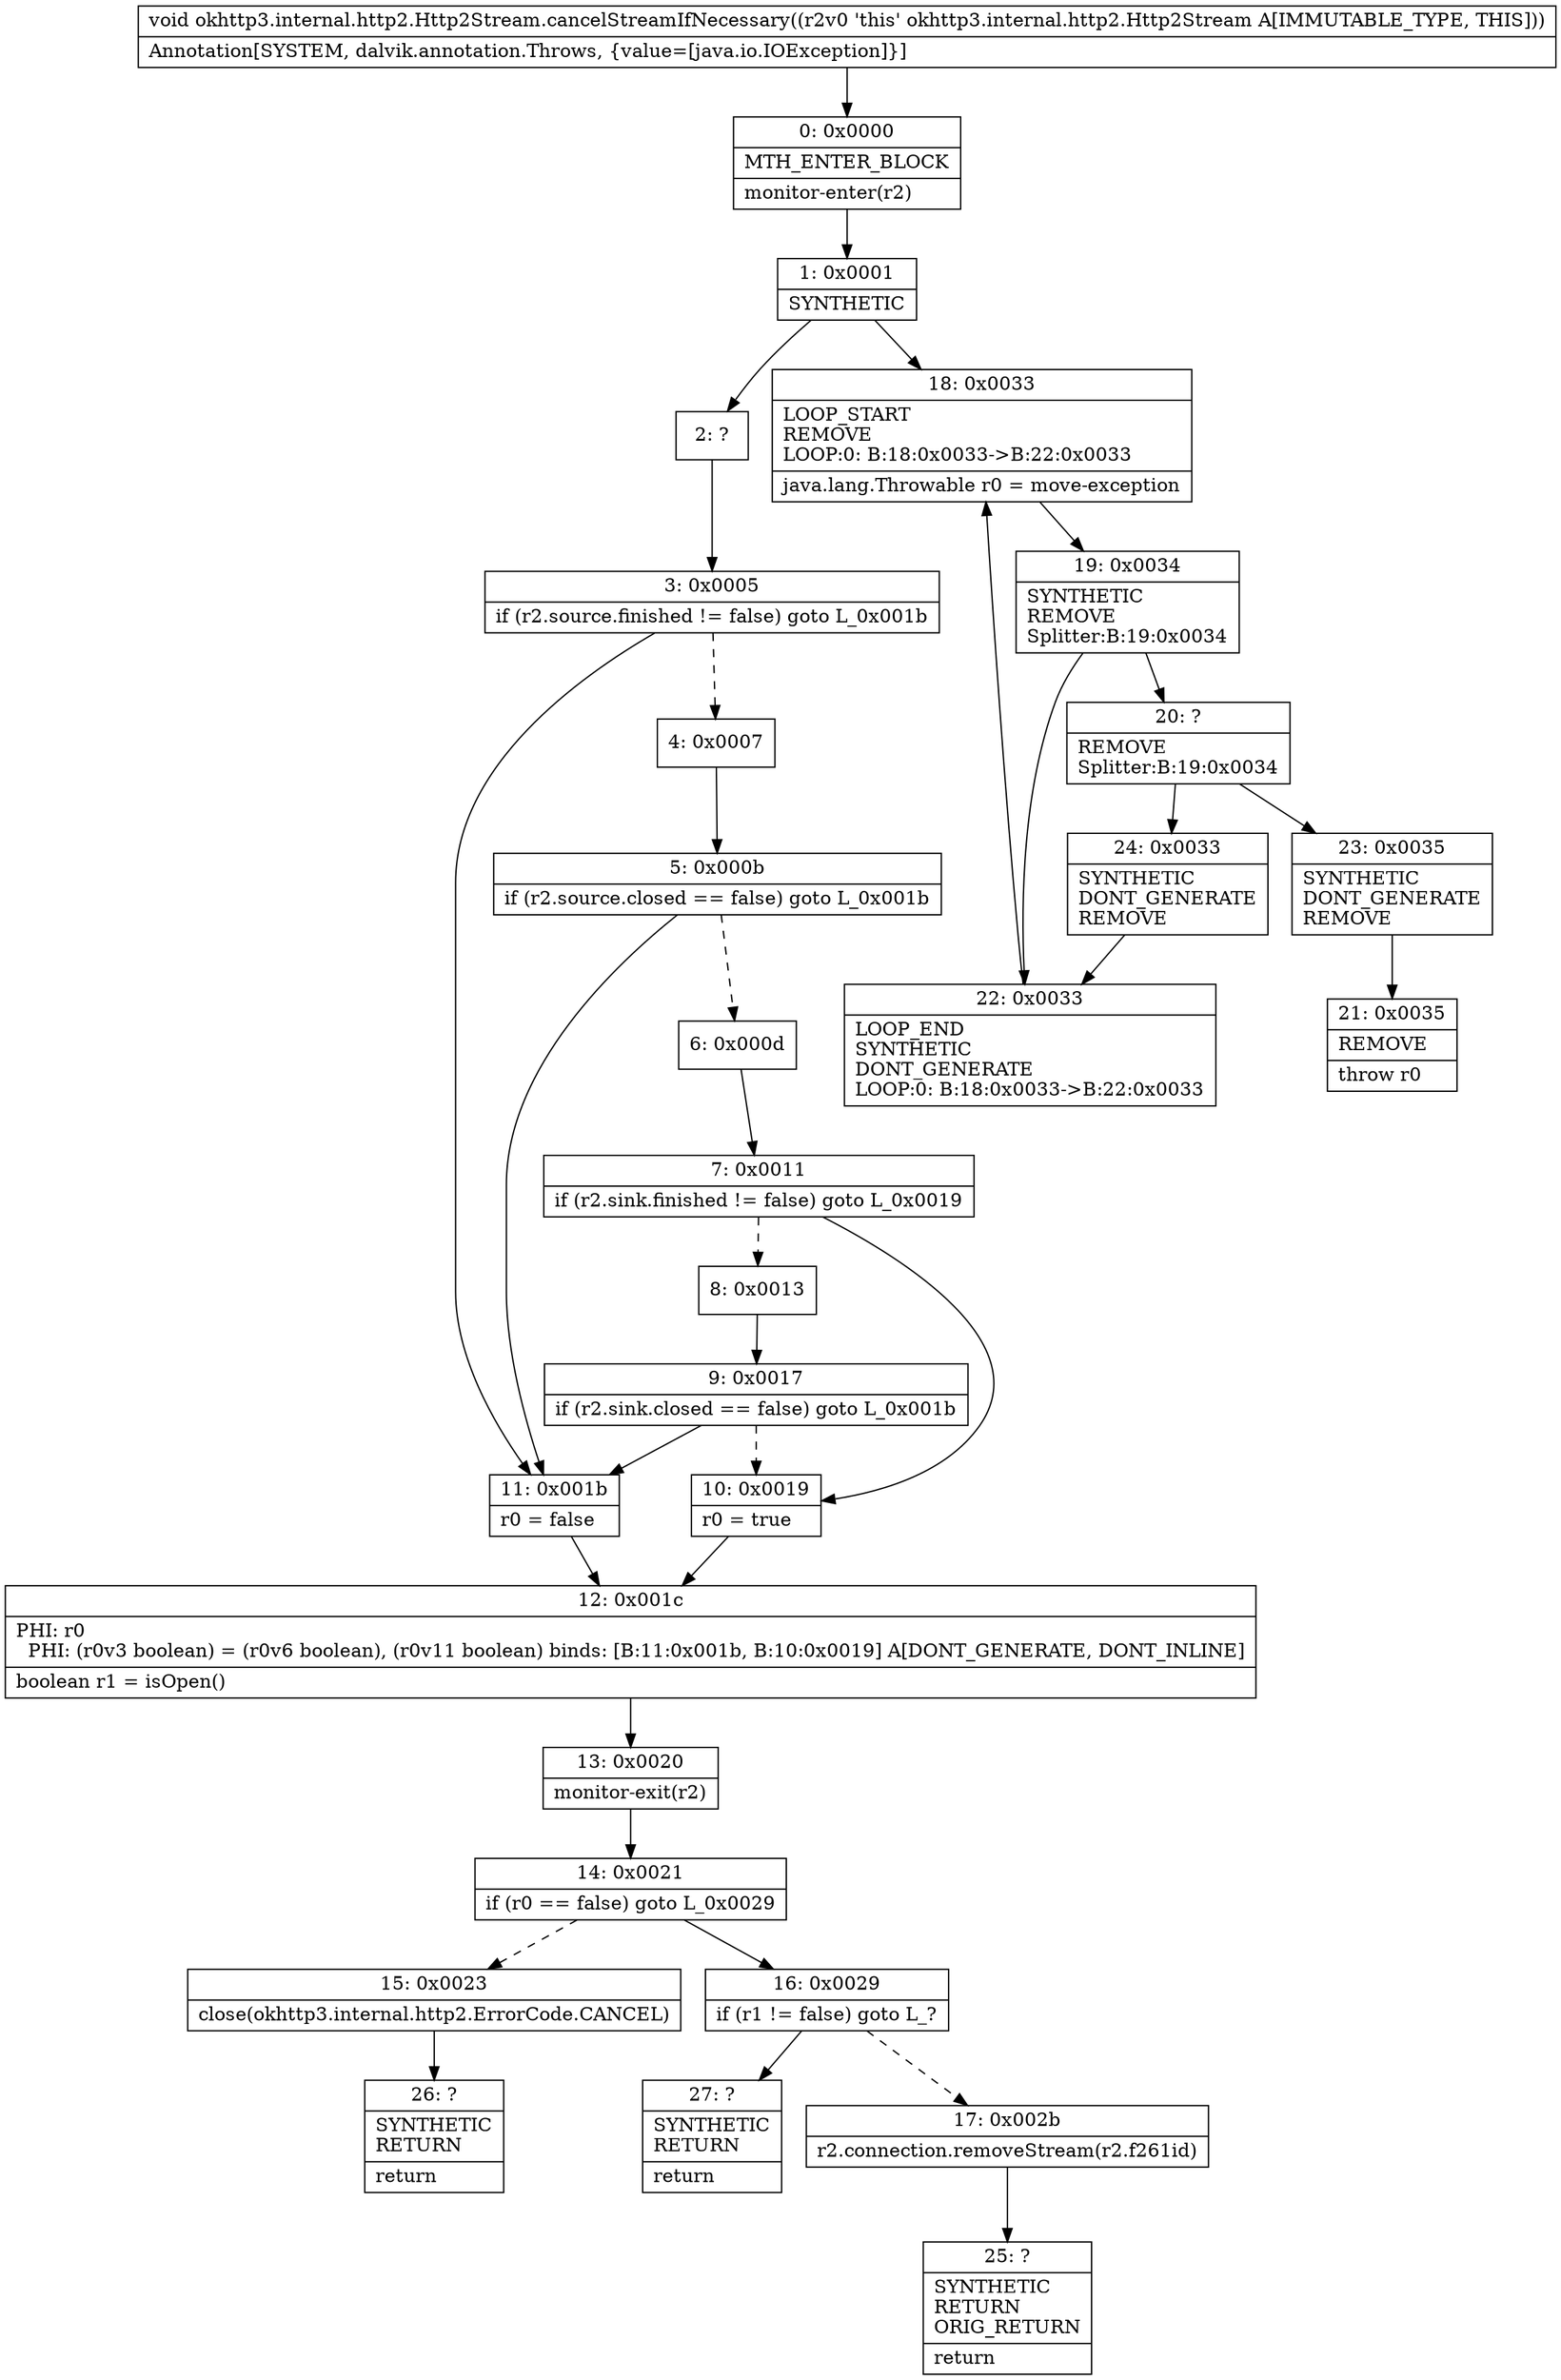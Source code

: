digraph "CFG forokhttp3.internal.http2.Http2Stream.cancelStreamIfNecessary()V" {
Node_0 [shape=record,label="{0\:\ 0x0000|MTH_ENTER_BLOCK\l|monitor\-enter(r2)\l}"];
Node_1 [shape=record,label="{1\:\ 0x0001|SYNTHETIC\l}"];
Node_2 [shape=record,label="{2\:\ ?}"];
Node_3 [shape=record,label="{3\:\ 0x0005|if (r2.source.finished != false) goto L_0x001b\l}"];
Node_4 [shape=record,label="{4\:\ 0x0007}"];
Node_5 [shape=record,label="{5\:\ 0x000b|if (r2.source.closed == false) goto L_0x001b\l}"];
Node_6 [shape=record,label="{6\:\ 0x000d}"];
Node_7 [shape=record,label="{7\:\ 0x0011|if (r2.sink.finished != false) goto L_0x0019\l}"];
Node_8 [shape=record,label="{8\:\ 0x0013}"];
Node_9 [shape=record,label="{9\:\ 0x0017|if (r2.sink.closed == false) goto L_0x001b\l}"];
Node_10 [shape=record,label="{10\:\ 0x0019|r0 = true\l}"];
Node_11 [shape=record,label="{11\:\ 0x001b|r0 = false\l}"];
Node_12 [shape=record,label="{12\:\ 0x001c|PHI: r0 \l  PHI: (r0v3 boolean) = (r0v6 boolean), (r0v11 boolean) binds: [B:11:0x001b, B:10:0x0019] A[DONT_GENERATE, DONT_INLINE]\l|boolean r1 = isOpen()\l}"];
Node_13 [shape=record,label="{13\:\ 0x0020|monitor\-exit(r2)\l}"];
Node_14 [shape=record,label="{14\:\ 0x0021|if (r0 == false) goto L_0x0029\l}"];
Node_15 [shape=record,label="{15\:\ 0x0023|close(okhttp3.internal.http2.ErrorCode.CANCEL)\l}"];
Node_16 [shape=record,label="{16\:\ 0x0029|if (r1 != false) goto L_?\l}"];
Node_17 [shape=record,label="{17\:\ 0x002b|r2.connection.removeStream(r2.f261id)\l}"];
Node_18 [shape=record,label="{18\:\ 0x0033|LOOP_START\lREMOVE\lLOOP:0: B:18:0x0033\-\>B:22:0x0033\l|java.lang.Throwable r0 = move\-exception\l}"];
Node_19 [shape=record,label="{19\:\ 0x0034|SYNTHETIC\lREMOVE\lSplitter:B:19:0x0034\l}"];
Node_20 [shape=record,label="{20\:\ ?|REMOVE\lSplitter:B:19:0x0034\l}"];
Node_21 [shape=record,label="{21\:\ 0x0035|REMOVE\l|throw r0\l}"];
Node_22 [shape=record,label="{22\:\ 0x0033|LOOP_END\lSYNTHETIC\lDONT_GENERATE\lLOOP:0: B:18:0x0033\-\>B:22:0x0033\l}"];
Node_23 [shape=record,label="{23\:\ 0x0035|SYNTHETIC\lDONT_GENERATE\lREMOVE\l}"];
Node_24 [shape=record,label="{24\:\ 0x0033|SYNTHETIC\lDONT_GENERATE\lREMOVE\l}"];
Node_25 [shape=record,label="{25\:\ ?|SYNTHETIC\lRETURN\lORIG_RETURN\l|return\l}"];
Node_26 [shape=record,label="{26\:\ ?|SYNTHETIC\lRETURN\l|return\l}"];
Node_27 [shape=record,label="{27\:\ ?|SYNTHETIC\lRETURN\l|return\l}"];
MethodNode[shape=record,label="{void okhttp3.internal.http2.Http2Stream.cancelStreamIfNecessary((r2v0 'this' okhttp3.internal.http2.Http2Stream A[IMMUTABLE_TYPE, THIS]))  | Annotation[SYSTEM, dalvik.annotation.Throws, \{value=[java.io.IOException]\}]\l}"];
MethodNode -> Node_0;
Node_0 -> Node_1;
Node_1 -> Node_2;
Node_1 -> Node_18;
Node_2 -> Node_3;
Node_3 -> Node_4[style=dashed];
Node_3 -> Node_11;
Node_4 -> Node_5;
Node_5 -> Node_6[style=dashed];
Node_5 -> Node_11;
Node_6 -> Node_7;
Node_7 -> Node_8[style=dashed];
Node_7 -> Node_10;
Node_8 -> Node_9;
Node_9 -> Node_10[style=dashed];
Node_9 -> Node_11;
Node_10 -> Node_12;
Node_11 -> Node_12;
Node_12 -> Node_13;
Node_13 -> Node_14;
Node_14 -> Node_15[style=dashed];
Node_14 -> Node_16;
Node_15 -> Node_26;
Node_16 -> Node_17[style=dashed];
Node_16 -> Node_27;
Node_17 -> Node_25;
Node_18 -> Node_19;
Node_19 -> Node_20;
Node_19 -> Node_22;
Node_20 -> Node_23;
Node_20 -> Node_24;
Node_22 -> Node_18;
Node_23 -> Node_21;
Node_24 -> Node_22;
}

